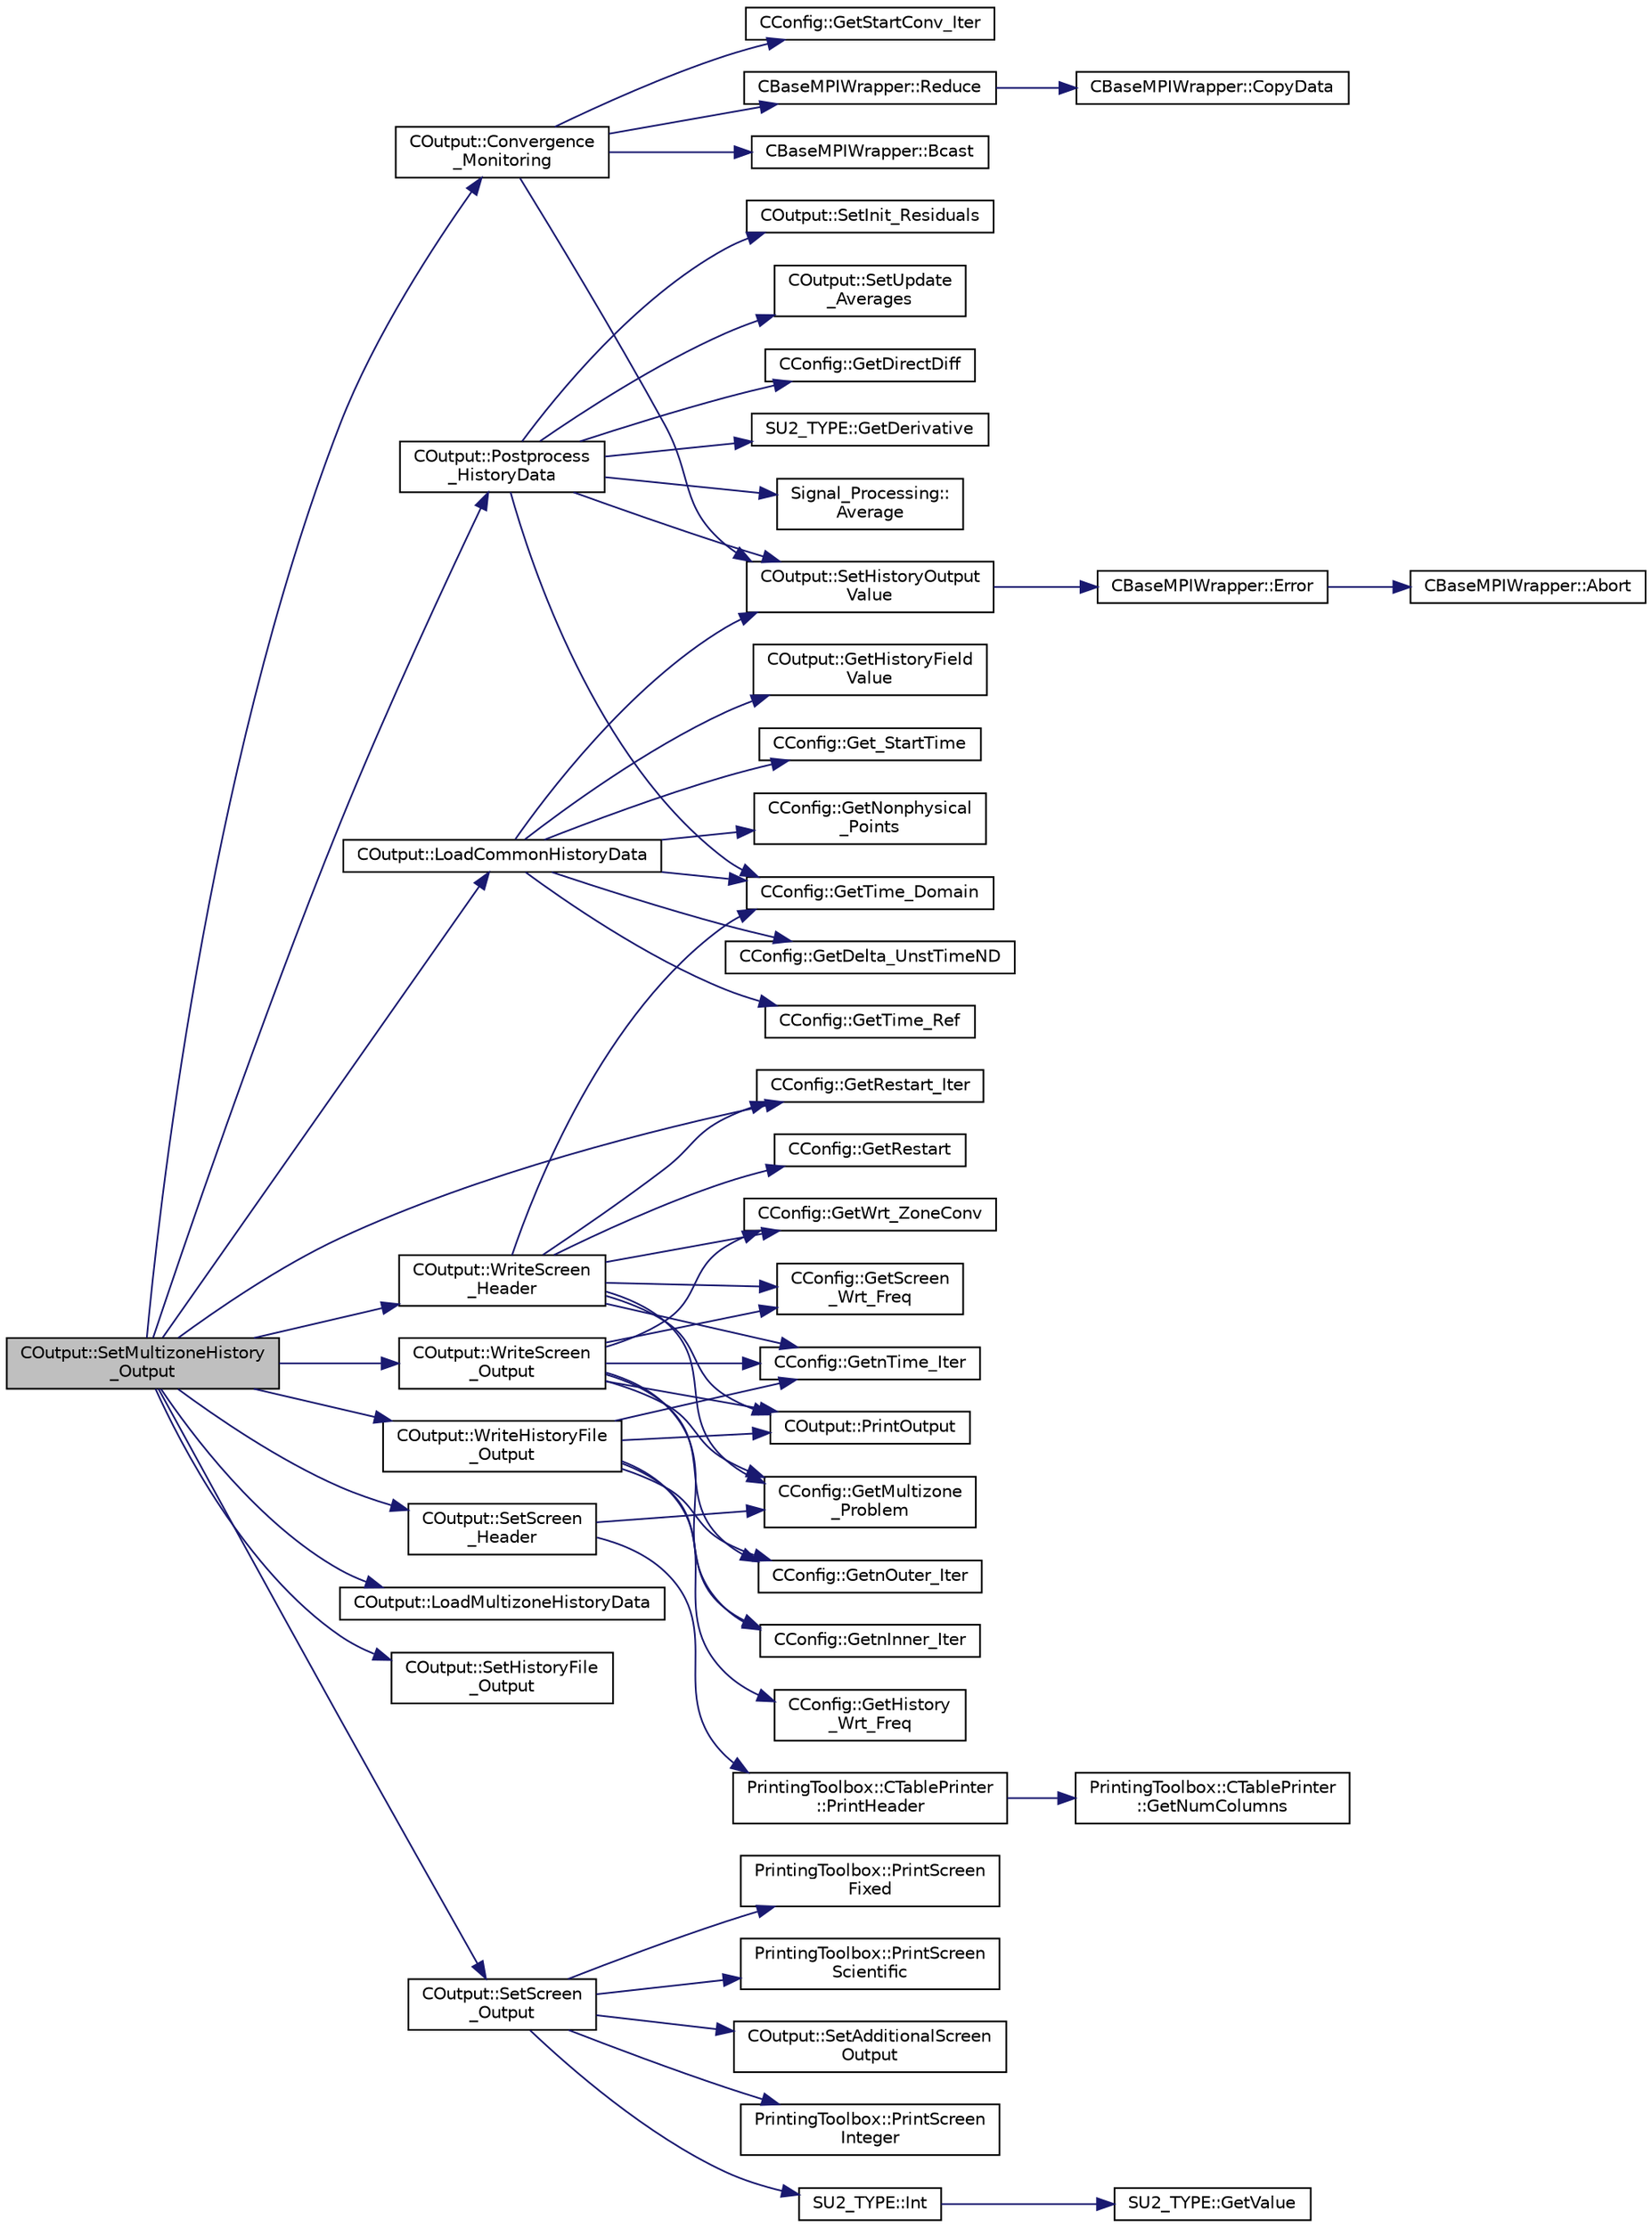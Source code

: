 digraph "COutput::SetMultizoneHistory_Output"
{
  edge [fontname="Helvetica",fontsize="10",labelfontname="Helvetica",labelfontsize="10"];
  node [fontname="Helvetica",fontsize="10",shape=record];
  rankdir="LR";
  Node973 [label="COutput::SetMultizoneHistory\l_Output",height=0.2,width=0.4,color="black", fillcolor="grey75", style="filled", fontcolor="black"];
  Node973 -> Node974 [color="midnightblue",fontsize="10",style="solid",fontname="Helvetica"];
  Node974 [label="CConfig::GetRestart_Iter",height=0.2,width=0.4,color="black", fillcolor="white", style="filled",URL="$class_c_config.html#adc13797fe94c17845a382dc34f706cfb",tooltip="Get the restart iteration. "];
  Node973 -> Node975 [color="midnightblue",fontsize="10",style="solid",fontname="Helvetica"];
  Node975 [label="COutput::LoadCommonHistoryData",height=0.2,width=0.4,color="black", fillcolor="white", style="filled",URL="$class_c_output.html#aa767bd68c5606524b19f1957b9bf4ce8",tooltip="Load values of the history fields common for all solvers. "];
  Node975 -> Node976 [color="midnightblue",fontsize="10",style="solid",fontname="Helvetica"];
  Node976 [label="COutput::SetHistoryOutput\lValue",height=0.2,width=0.4,color="black", fillcolor="white", style="filled",URL="$class_c_output.html#a1c1f836992f419544472329a44b8836e",tooltip="Set the value of a history output field. "];
  Node976 -> Node977 [color="midnightblue",fontsize="10",style="solid",fontname="Helvetica"];
  Node977 [label="CBaseMPIWrapper::Error",height=0.2,width=0.4,color="black", fillcolor="white", style="filled",URL="$class_c_base_m_p_i_wrapper.html#a04457c47629bda56704e6a8804833eeb"];
  Node977 -> Node978 [color="midnightblue",fontsize="10",style="solid",fontname="Helvetica"];
  Node978 [label="CBaseMPIWrapper::Abort",height=0.2,width=0.4,color="black", fillcolor="white", style="filled",URL="$class_c_base_m_p_i_wrapper.html#a21ef5681e2acb532d345e9bab173ef07"];
  Node975 -> Node979 [color="midnightblue",fontsize="10",style="solid",fontname="Helvetica"];
  Node979 [label="CConfig::GetTime_Domain",height=0.2,width=0.4,color="black", fillcolor="white", style="filled",URL="$class_c_config.html#a6a11350b3c8d7577318be43cda6f7292",tooltip="Check if the multizone problem is solved for time domain. "];
  Node975 -> Node980 [color="midnightblue",fontsize="10",style="solid",fontname="Helvetica"];
  Node980 [label="CConfig::GetDelta_UnstTimeND",height=0.2,width=0.4,color="black", fillcolor="white", style="filled",URL="$class_c_config.html#a417b45d0da107126e803258901f57920",tooltip="If we are prforming an unsteady simulation, there is only one value of the time step for the complete..."];
  Node975 -> Node981 [color="midnightblue",fontsize="10",style="solid",fontname="Helvetica"];
  Node981 [label="CConfig::GetTime_Ref",height=0.2,width=0.4,color="black", fillcolor="white", style="filled",URL="$class_c_config.html#a08a17689e8bcd7b952b530fcb5a44842",tooltip="Get the value of the reference time for non-dimensionalization. "];
  Node975 -> Node982 [color="midnightblue",fontsize="10",style="solid",fontname="Helvetica"];
  Node982 [label="COutput::GetHistoryField\lValue",height=0.2,width=0.4,color="black", fillcolor="white", style="filled",URL="$class_c_output.html#aee0f98850225dbdba4f30b0d4fc63e77",tooltip="Get the value of particular history output field. "];
  Node975 -> Node983 [color="midnightblue",fontsize="10",style="solid",fontname="Helvetica"];
  Node983 [label="CConfig::Get_StartTime",height=0.2,width=0.4,color="black", fillcolor="white", style="filled",URL="$class_c_config.html#a095703548c09dae5de04721361933289",tooltip="Get the start time to track a phase of the code (preprocessing, compute, output). ..."];
  Node975 -> Node984 [color="midnightblue",fontsize="10",style="solid",fontname="Helvetica"];
  Node984 [label="CConfig::GetNonphysical\l_Points",height=0.2,width=0.4,color="black", fillcolor="white", style="filled",URL="$class_c_config.html#a802f454882362d0e3855c881bfedfa9f",tooltip="Get the current number of non-physical nodes in the solution. "];
  Node973 -> Node985 [color="midnightblue",fontsize="10",style="solid",fontname="Helvetica"];
  Node985 [label="COutput::LoadMultizoneHistoryData",height=0.2,width=0.4,color="black", fillcolor="white", style="filled",URL="$class_c_output.html#a79370a5867ba0c16c4f7a204c8af802d",tooltip="Load the multizone history output field values. "];
  Node973 -> Node986 [color="midnightblue",fontsize="10",style="solid",fontname="Helvetica"];
  Node986 [label="COutput::Convergence\l_Monitoring",height=0.2,width=0.4,color="black", fillcolor="white", style="filled",URL="$class_c_output.html#ad6a512715652bcf82c907b92da4302b8",tooltip="Monitor the convergence of an output field. "];
  Node986 -> Node987 [color="midnightblue",fontsize="10",style="solid",fontname="Helvetica"];
  Node987 [label="CConfig::GetStartConv_Iter",height=0.2,width=0.4,color="black", fillcolor="white", style="filled",URL="$class_c_config.html#a31f05501521eae78c33bf19374b5e0de",tooltip="Get the number of iterations that are not considered in the convergence criteria. ..."];
  Node986 -> Node976 [color="midnightblue",fontsize="10",style="solid",fontname="Helvetica"];
  Node986 -> Node988 [color="midnightblue",fontsize="10",style="solid",fontname="Helvetica"];
  Node988 [label="CBaseMPIWrapper::Reduce",height=0.2,width=0.4,color="black", fillcolor="white", style="filled",URL="$class_c_base_m_p_i_wrapper.html#a860dfcee07be04be175e06d342e0fc68"];
  Node988 -> Node989 [color="midnightblue",fontsize="10",style="solid",fontname="Helvetica"];
  Node989 [label="CBaseMPIWrapper::CopyData",height=0.2,width=0.4,color="black", fillcolor="white", style="filled",URL="$class_c_base_m_p_i_wrapper.html#a4725cc1dd65b161b483e812a538a5e36"];
  Node986 -> Node990 [color="midnightblue",fontsize="10",style="solid",fontname="Helvetica"];
  Node990 [label="CBaseMPIWrapper::Bcast",height=0.2,width=0.4,color="black", fillcolor="white", style="filled",URL="$class_c_base_m_p_i_wrapper.html#ae816a2f124ea5ae95337418462514df5"];
  Node973 -> Node991 [color="midnightblue",fontsize="10",style="solid",fontname="Helvetica"];
  Node991 [label="COutput::Postprocess\l_HistoryData",height=0.2,width=0.4,color="black", fillcolor="white", style="filled",URL="$class_c_output.html#ab2286efe6e4b78dd0daf13d2f1a6f886",tooltip="Postprocess_HistoryData. "];
  Node991 -> Node992 [color="midnightblue",fontsize="10",style="solid",fontname="Helvetica"];
  Node992 [label="Signal_Processing::\lAverage",height=0.2,width=0.4,color="black", fillcolor="white", style="filled",URL="$namespace_signal___processing.html#aec2994f4f2c021bc2888a3d0b23a6a6c"];
  Node991 -> Node993 [color="midnightblue",fontsize="10",style="solid",fontname="Helvetica"];
  Node993 [label="COutput::SetInit_Residuals",height=0.2,width=0.4,color="black", fillcolor="white", style="filled",URL="$class_c_output.html#a645d669c1ee8eb8a56b92da70d9580af",tooltip="Check whether the base values for relative residuals should be initialized. "];
  Node991 -> Node976 [color="midnightblue",fontsize="10",style="solid",fontname="Helvetica"];
  Node991 -> Node994 [color="midnightblue",fontsize="10",style="solid",fontname="Helvetica"];
  Node994 [label="COutput::SetUpdate\l_Averages",height=0.2,width=0.4,color="black", fillcolor="white", style="filled",URL="$class_c_output.html#a93124da0c600a906813ff48a7c0d86ed",tooltip="Check whether the averaged values should be updated. "];
  Node991 -> Node979 [color="midnightblue",fontsize="10",style="solid",fontname="Helvetica"];
  Node991 -> Node995 [color="midnightblue",fontsize="10",style="solid",fontname="Helvetica"];
  Node995 [label="CConfig::GetDirectDiff",height=0.2,width=0.4,color="black", fillcolor="white", style="filled",URL="$class_c_config.html#a16fdb3ee7c760f2f129778f6162a1fe4",tooltip="Get the direct differentation method. "];
  Node991 -> Node996 [color="midnightblue",fontsize="10",style="solid",fontname="Helvetica"];
  Node996 [label="SU2_TYPE::GetDerivative",height=0.2,width=0.4,color="black", fillcolor="white", style="filled",URL="$namespace_s_u2___t_y_p_e.html#aaf4331164217013b2f05dda28329fcb1",tooltip="Get the derivative value of the datatype (needs to be implemented for each new type). "];
  Node973 -> Node997 [color="midnightblue",fontsize="10",style="solid",fontname="Helvetica"];
  Node997 [label="COutput::WriteHistoryFile\l_Output",height=0.2,width=0.4,color="black", fillcolor="white", style="filled",URL="$class_c_output.html#ada04c152de1fb324a8e9f849eee6874c",tooltip="Determines if the history file output. "];
  Node997 -> Node998 [color="midnightblue",fontsize="10",style="solid",fontname="Helvetica"];
  Node998 [label="CConfig::GetHistory\l_Wrt_Freq",height=0.2,width=0.4,color="black", fillcolor="white", style="filled",URL="$class_c_config.html#a6e95e3892463f68063c546d65d8c375c",tooltip="GetHistory_Wrt_Freq_Inner. "];
  Node997 -> Node999 [color="midnightblue",fontsize="10",style="solid",fontname="Helvetica"];
  Node999 [label="COutput::PrintOutput",height=0.2,width=0.4,color="black", fillcolor="white", style="filled",URL="$class_c_output.html#af0c23405e1093223066c9c79ee13985a",tooltip="Check whether we should print output. "];
  Node997 -> Node1000 [color="midnightblue",fontsize="10",style="solid",fontname="Helvetica"];
  Node1000 [label="CConfig::GetnTime_Iter",height=0.2,width=0.4,color="black", fillcolor="white", style="filled",URL="$class_c_config.html#ace224394bbd9137de2367a6bd1cc9dcd",tooltip="Get the number of time iterations. "];
  Node997 -> Node1001 [color="midnightblue",fontsize="10",style="solid",fontname="Helvetica"];
  Node1001 [label="CConfig::GetnOuter_Iter",height=0.2,width=0.4,color="black", fillcolor="white", style="filled",URL="$class_c_config.html#ac064f9d284f2fd5d74beaf2f046f82fd",tooltip="Get the number of outer iterations. "];
  Node997 -> Node1002 [color="midnightblue",fontsize="10",style="solid",fontname="Helvetica"];
  Node1002 [label="CConfig::GetnInner_Iter",height=0.2,width=0.4,color="black", fillcolor="white", style="filled",URL="$class_c_config.html#a448aa905877c21aae95be81e73fbb27c",tooltip="Get the number of inner iterations. "];
  Node973 -> Node1003 [color="midnightblue",fontsize="10",style="solid",fontname="Helvetica"];
  Node1003 [label="COutput::SetHistoryFile\l_Output",height=0.2,width=0.4,color="black", fillcolor="white", style="filled",URL="$class_c_output.html#a9d18bdc4aed0b3fba134e21f0226ad9f",tooltip="Write the history file output. "];
  Node973 -> Node1004 [color="midnightblue",fontsize="10",style="solid",fontname="Helvetica"];
  Node1004 [label="COutput::WriteScreen\l_Header",height=0.2,width=0.4,color="black", fillcolor="white", style="filled",URL="$class_c_output.html#a7a41d80c37c65203f4397e24676dd76b",tooltip="Determines if the screen header should be written. "];
  Node1004 -> Node1005 [color="midnightblue",fontsize="10",style="solid",fontname="Helvetica"];
  Node1005 [label="CConfig::GetRestart",height=0.2,width=0.4,color="black", fillcolor="white", style="filled",URL="$class_c_config.html#ae2c8a1c09ca98735256b4ed53642ada5",tooltip="Provides the restart information. "];
  Node1004 -> Node979 [color="midnightblue",fontsize="10",style="solid",fontname="Helvetica"];
  Node1004 -> Node974 [color="midnightblue",fontsize="10",style="solid",fontname="Helvetica"];
  Node1004 -> Node1006 [color="midnightblue",fontsize="10",style="solid",fontname="Helvetica"];
  Node1006 [label="CConfig::GetScreen\l_Wrt_Freq",height=0.2,width=0.4,color="black", fillcolor="white", style="filled",URL="$class_c_config.html#ade360779f0fcdd59ba60da1a35efe2ec",tooltip="GetScreen_Wrt_Freq_Inner. "];
  Node1004 -> Node1007 [color="midnightblue",fontsize="10",style="solid",fontname="Helvetica"];
  Node1007 [label="CConfig::GetMultizone\l_Problem",height=0.2,width=0.4,color="black", fillcolor="white", style="filled",URL="$class_c_config.html#ad9233b666b21e43c18592925be61cc9b",tooltip="Get whether the simulation we are running is a multizone simulation. "];
  Node1004 -> Node1008 [color="midnightblue",fontsize="10",style="solid",fontname="Helvetica"];
  Node1008 [label="CConfig::GetWrt_ZoneConv",height=0.2,width=0.4,color="black", fillcolor="white", style="filled",URL="$class_c_config.html#a622aa3de73830f881a1320e64676acd5",tooltip="Check if the convergence history of each individual zone is written to screen. "];
  Node1004 -> Node999 [color="midnightblue",fontsize="10",style="solid",fontname="Helvetica"];
  Node1004 -> Node1000 [color="midnightblue",fontsize="10",style="solid",fontname="Helvetica"];
  Node973 -> Node1009 [color="midnightblue",fontsize="10",style="solid",fontname="Helvetica"];
  Node1009 [label="COutput::SetScreen\l_Header",height=0.2,width=0.4,color="black", fillcolor="white", style="filled",URL="$class_c_output.html#a0e31c8d67a1af8bef40c31c5d9a6b177",tooltip="Write the screen header. "];
  Node1009 -> Node1007 [color="midnightblue",fontsize="10",style="solid",fontname="Helvetica"];
  Node1009 -> Node1010 [color="midnightblue",fontsize="10",style="solid",fontname="Helvetica"];
  Node1010 [label="PrintingToolbox::CTablePrinter\l::PrintHeader",height=0.2,width=0.4,color="black", fillcolor="white", style="filled",URL="$class_printing_toolbox_1_1_c_table_printer.html#a475fafce69bdc78e973a2546e6e6be76",tooltip="Print the header. "];
  Node1010 -> Node1011 [color="midnightblue",fontsize="10",style="solid",fontname="Helvetica"];
  Node1011 [label="PrintingToolbox::CTablePrinter\l::GetNumColumns",height=0.2,width=0.4,color="black", fillcolor="white", style="filled",URL="$class_printing_toolbox_1_1_c_table_printer.html#ace0a256a0479f734c338ae3648f28ed3",tooltip="Get number of columns of the table. "];
  Node973 -> Node1012 [color="midnightblue",fontsize="10",style="solid",fontname="Helvetica"];
  Node1012 [label="COutput::WriteScreen\l_Output",height=0.2,width=0.4,color="black", fillcolor="white", style="filled",URL="$class_c_output.html#a2de14e1074b0d1ed1a51b6e50edcca4b",tooltip="Determines if the screen header should be written. "];
  Node1012 -> Node1006 [color="midnightblue",fontsize="10",style="solid",fontname="Helvetica"];
  Node1012 -> Node1007 [color="midnightblue",fontsize="10",style="solid",fontname="Helvetica"];
  Node1012 -> Node1008 [color="midnightblue",fontsize="10",style="solid",fontname="Helvetica"];
  Node1012 -> Node999 [color="midnightblue",fontsize="10",style="solid",fontname="Helvetica"];
  Node1012 -> Node1000 [color="midnightblue",fontsize="10",style="solid",fontname="Helvetica"];
  Node1012 -> Node1001 [color="midnightblue",fontsize="10",style="solid",fontname="Helvetica"];
  Node1012 -> Node1002 [color="midnightblue",fontsize="10",style="solid",fontname="Helvetica"];
  Node973 -> Node1013 [color="midnightblue",fontsize="10",style="solid",fontname="Helvetica"];
  Node1013 [label="COutput::SetScreen\l_Output",height=0.2,width=0.4,color="black", fillcolor="white", style="filled",URL="$class_c_output.html#a5b2ea549825280819dfec283a7926ff4",tooltip="Write the screen output. "];
  Node1013 -> Node1014 [color="midnightblue",fontsize="10",style="solid",fontname="Helvetica"];
  Node1014 [label="PrintingToolbox::PrintScreen\lInteger",height=0.2,width=0.4,color="black", fillcolor="white", style="filled",URL="$namespace_printing_toolbox.html#a32337e97902d706055b5bf4d382b9e62"];
  Node1013 -> Node1015 [color="midnightblue",fontsize="10",style="solid",fontname="Helvetica"];
  Node1015 [label="SU2_TYPE::Int",height=0.2,width=0.4,color="black", fillcolor="white", style="filled",URL="$namespace_s_u2___t_y_p_e.html#a6b48817766d8a6486caa2807a52f6bae",tooltip="Casts the primitive value to int (uses GetValue, already implemented for each type). "];
  Node1015 -> Node1016 [color="midnightblue",fontsize="10",style="solid",fontname="Helvetica"];
  Node1016 [label="SU2_TYPE::GetValue",height=0.2,width=0.4,color="black", fillcolor="white", style="filled",URL="$namespace_s_u2___t_y_p_e.html#a0ed43473f5a450ce028d088427bf10cb",tooltip="Get the (primitive) value of the datatype (needs to be implemented for each new type). "];
  Node1013 -> Node1017 [color="midnightblue",fontsize="10",style="solid",fontname="Helvetica"];
  Node1017 [label="PrintingToolbox::PrintScreen\lFixed",height=0.2,width=0.4,color="black", fillcolor="white", style="filled",URL="$namespace_printing_toolbox.html#ad6390232d3c2a433c5960f8c458013f6"];
  Node1013 -> Node1018 [color="midnightblue",fontsize="10",style="solid",fontname="Helvetica"];
  Node1018 [label="PrintingToolbox::PrintScreen\lScientific",height=0.2,width=0.4,color="black", fillcolor="white", style="filled",URL="$namespace_printing_toolbox.html#ae20b7c52fb2913bed462ed4adfaa8d4d"];
  Node1013 -> Node1019 [color="midnightblue",fontsize="10",style="solid",fontname="Helvetica"];
  Node1019 [label="COutput::SetAdditionalScreen\lOutput",height=0.2,width=0.4,color="black", fillcolor="white", style="filled",URL="$class_c_output.html#a4b6025c1a93d5aec50fc07d4c94beb01",tooltip="Write any additional output defined for the current solver. "];
}

